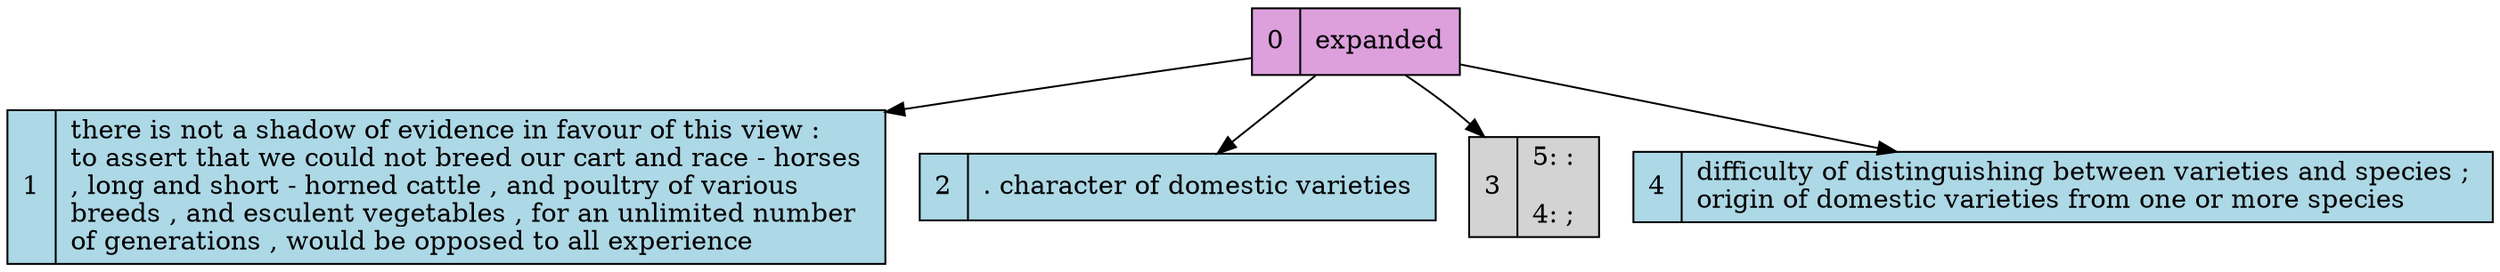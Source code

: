 digraph MyGraph {
	ranksep=0.25
	node [shape=record, style=filled]
	
0  ->  1
	0  ->  2
	0  ->  3
	0  ->  4
1 [label="1|there is not a shadow of evidence in favour of this view : \lto assert that we could not breed our cart and race - horses \l, long and short - horned cattle , and poultry of various \lbreeds , and esculent vegetables , for an unlimited number \lof generations , would be opposed to all experience \l}" tooltip="there is not a shadow of evidence in favour of this view : to assert that we could not breed our cart and race - horses , long and short - horned cattle , and poultry of various breeds , and esculent vegetables , for an unlimited number of generations , would be opposed to all experience \n\n(4, 5)" fillcolor="lightblue"]
2 [label="2|. character of domestic varieties \l}" tooltip=". character of domestic varieties \n\n(4, 5)" fillcolor="lightblue"]
4 [label="4|difficulty of distinguishing between varieties and species ; \lorigin of domestic varieties from one or more species \l}" tooltip="difficulty of distinguishing between varieties and species ; origin of domestic varieties from one or more species \n\n(4, 5)" fillcolor="lightblue"]

3 [label="3|5: : \l\l4: ; \l"]           

0 [label="0|expanded" tooltip="Expanded node" fillcolor="plum"]
0 [label="0|expanded" tooltip="Expanded node" fillcolor="plum"]
0 [label="0|expanded" tooltip="Expanded node" fillcolor="plum"]
0 [label="0|expanded" tooltip="Expanded node" fillcolor="plum"]

}